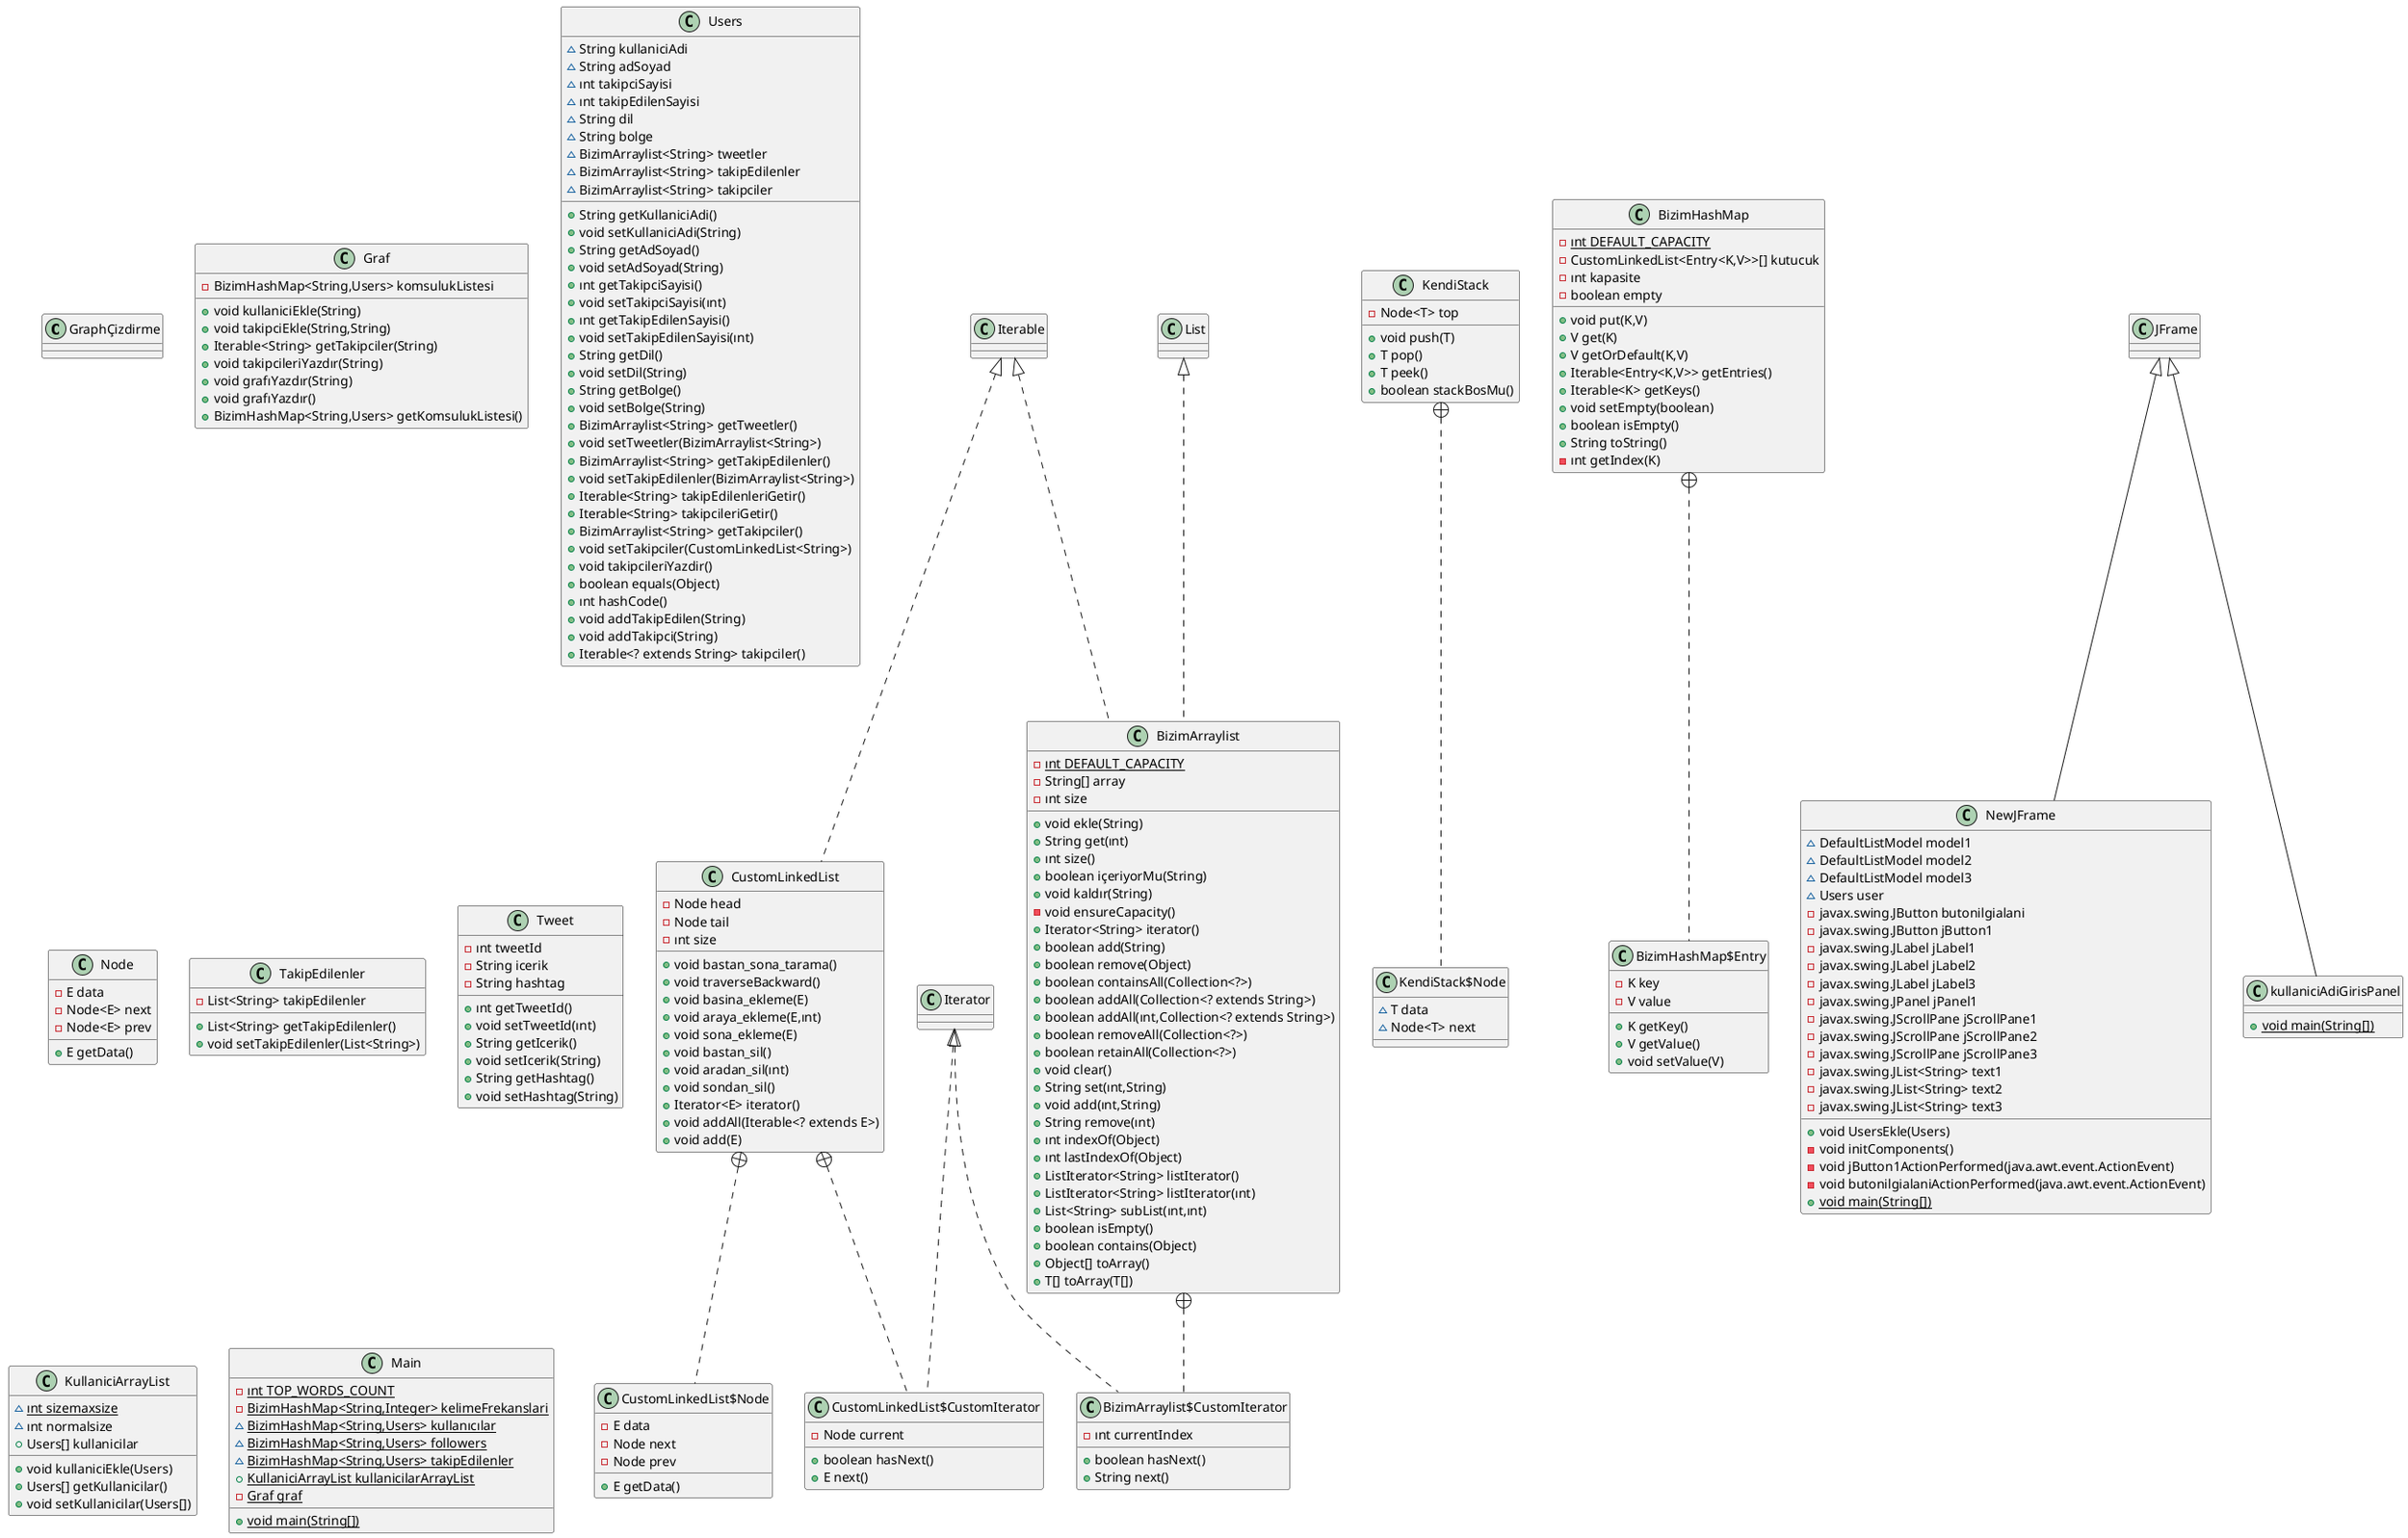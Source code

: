 @startuml
class GraphÇizdirme {
}
class Graf {
- BizimHashMap<String,Users> komsulukListesi
+ void kullaniciEkle(String)
+ void takipciEkle(String,String)
+ Iterable<String> getTakipciler(String)
+ void takipcileriYazdır(String)
+ void grafıYazdır(String)
+ void grafıYazdır()
+ BizimHashMap<String,Users> getKomsulukListesi()
}
class Users {
~ String kullaniciAdi
~ String adSoyad
~ ınt takipciSayisi
~ ınt takipEdilenSayisi
~ String dil
~ String bolge
~ BizimArraylist<String> tweetler
~ BizimArraylist<String> takipEdilenler
~ BizimArraylist<String> takipciler
+ String getKullaniciAdi()
+ void setKullaniciAdi(String)
+ String getAdSoyad()
+ void setAdSoyad(String)
+ ınt getTakipciSayisi()
+ void setTakipciSayisi(ınt)
+ ınt getTakipEdilenSayisi()
+ void setTakipEdilenSayisi(ınt)
+ String getDil()
+ void setDil(String)
+ String getBolge()
+ void setBolge(String)
+ BizimArraylist<String> getTweetler()
+ void setTweetler(BizimArraylist<String>)
+ BizimArraylist<String> getTakipEdilenler()
+ void setTakipEdilenler(BizimArraylist<String>)
+ Iterable<String> takipEdilenleriGetir()
+ Iterable<String> takipcileriGetir()
+ BizimArraylist<String> getTakipciler()
+ void setTakipciler(CustomLinkedList<String>)
+ void takipcileriYazdir()
+ boolean equals(Object)
+ ınt hashCode()
+ void addTakipEdilen(String)
+ void addTakipci(String)
+ Iterable<? extends String> takipciler()
}
class CustomLinkedList {
- Node head
- Node tail
- ınt size
+ void bastan_sona_tarama()
+ void traverseBackward()
+ void basina_ekleme(E)
+ void araya_ekleme(E,ınt)
+ void sona_ekleme(E)
+ void bastan_sil()
+ void aradan_sil(ınt)
+ void sondan_sil()
+ Iterator<E> iterator()
+ void addAll(Iterable<? extends E>)
+ void add(E)
}
class CustomLinkedList$Node {
- E data
- Node next
- Node prev
+ E getData()
}
class CustomLinkedList$CustomIterator {
- Node current
+ boolean hasNext()
+ E next()
}
class KendiStack {
- Node<T> top
+ void push(T)
+ T pop()
+ T peek()
+ boolean stackBosMu()
}
class KendiStack$Node {
~ T data
~ Node<T> next
}
class BizimHashMap {
- {static} ınt DEFAULT_CAPACITY
- CustomLinkedList<Entry<K,V>>[] kutucuk
- ınt kapasite
- boolean empty
+ void put(K,V)
+ V get(K)
+ V getOrDefault(K,V)
+ Iterable<Entry<K,V>> getEntries()
+ Iterable<K> getKeys()
+ void setEmpty(boolean)
+ boolean isEmpty()
+ String toString()
- ınt getIndex(K)
}
class BizimHashMap$Entry {
- K key
- V value
+ K getKey()
+ V getValue()
+ void setValue(V)
}
class NewJFrame {
~ DefaultListModel model1
~ DefaultListModel model2
~ DefaultListModel model3
~ Users user
- javax.swing.JButton butonilgialani
- javax.swing.JButton jButton1
- javax.swing.JLabel jLabel1
- javax.swing.JLabel jLabel2
- javax.swing.JLabel jLabel3
- javax.swing.JPanel jPanel1
- javax.swing.JScrollPane jScrollPane1
- javax.swing.JScrollPane jScrollPane2
- javax.swing.JScrollPane jScrollPane3
- javax.swing.JList<String> text1
- javax.swing.JList<String> text2
- javax.swing.JList<String> text3
+ void UsersEkle(Users)
- void initComponents()
- void jButton1ActionPerformed(java.awt.event.ActionEvent)
- void butonilgialaniActionPerformed(java.awt.event.ActionEvent)
+ {static} void main(String[])
}
class Node {
- E data
- Node<E> next
- Node<E> prev
+ E getData()
}
class TakipEdilenler {
- List<String> takipEdilenler
+ List<String> getTakipEdilenler()
+ void setTakipEdilenler(List<String>)
}
class kullaniciAdiGirisPanel {
+ {static} void main(String[])
}
class Tweet {
- ınt tweetId
- String icerik
- String hashtag
+ ınt getTweetId()
+ void setTweetId(ınt)
+ String getIcerik()
+ void setIcerik(String)
+ String getHashtag()
+ void setHashtag(String)
}
class KullaniciArrayList {
~ {static} ınt sizemaxsize
~ ınt normalsize
+ Users[] kullanicilar
+ void kullaniciEkle(Users)
+ Users[] getKullanicilar()
+ void setKullanicilar(Users[])
}
class BizimArraylist {
- {static} ınt DEFAULT_CAPACITY
- String[] array
- ınt size
+ void ekle(String)
+ String get(ınt)
+ ınt size()
+ boolean içeriyorMu(String)
+ void kaldır(String)
- void ensureCapacity()
+ Iterator<String> iterator()
+ boolean add(String)
+ boolean remove(Object)
+ boolean containsAll(Collection<?>)
+ boolean addAll(Collection<? extends String>)
+ boolean addAll(ınt,Collection<? extends String>)
+ boolean removeAll(Collection<?>)
+ boolean retainAll(Collection<?>)
+ void clear()
+ String set(ınt,String)
+ void add(ınt,String)
+ String remove(ınt)
+ ınt indexOf(Object)
+ ınt lastIndexOf(Object)
+ ListIterator<String> listIterator()
+ ListIterator<String> listIterator(ınt)
+ List<String> subList(ınt,ınt)
+ boolean isEmpty()
+ boolean contains(Object)
+ Object[] toArray()
+ T[] toArray(T[])
}
class BizimArraylist$CustomIterator {
- ınt currentIndex
+ boolean hasNext()
+ String next()
}
class Main {
- {static} ınt TOP_WORDS_COUNT
- {static} BizimHashMap<String,Integer> kelimeFrekanslari
~ {static} BizimHashMap<String,Users> kullanıcılar
~ {static} BizimHashMap<String,Users> followers
~ {static} BizimHashMap<String,Users> takipEdilenler
+ {static} KullaniciArrayList kullanicilarArrayList
- {static} Graf graf
+ {static} void main(String[])
}


Iterable <|.. CustomLinkedList
CustomLinkedList +.. CustomLinkedList$Node
CustomLinkedList +.. CustomLinkedList$CustomIterator
Iterator <|.. CustomLinkedList$CustomIterator
KendiStack +.. KendiStack$Node
BizimHashMap +.. BizimHashMap$Entry
JFrame <|-- NewJFrame
JFrame <|-- kullaniciAdiGirisPanel
Iterable <|.. BizimArraylist
List <|.. BizimArraylist
BizimArraylist +.. BizimArraylist$CustomIterator
Iterator <|.. BizimArraylist$CustomIterator
@enduml